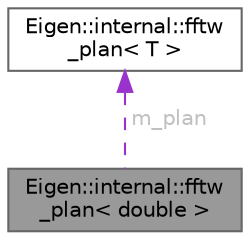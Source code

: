 digraph "Eigen::internal::fftw_plan&lt; double &gt;"
{
 // LATEX_PDF_SIZE
  bgcolor="transparent";
  edge [fontname=Helvetica,fontsize=10,labelfontname=Helvetica,labelfontsize=10];
  node [fontname=Helvetica,fontsize=10,shape=box,height=0.2,width=0.4];
  Node1 [id="Node000001",label="Eigen::internal::fftw\l_plan\< double \>",height=0.2,width=0.4,color="gray40", fillcolor="grey60", style="filled", fontcolor="black",tooltip=" "];
  Node2 -> Node1 [id="edge1_Node000001_Node000002",dir="back",color="darkorchid3",style="dashed",tooltip=" ",label=" m_plan",fontcolor="grey" ];
  Node2 [id="Node000002",label="Eigen::internal::fftw\l_plan\< T \>",height=0.2,width=0.4,color="gray40", fillcolor="white", style="filled",URL="$struct_eigen_1_1internal_1_1fftw__plan.html",tooltip=" "];
}

